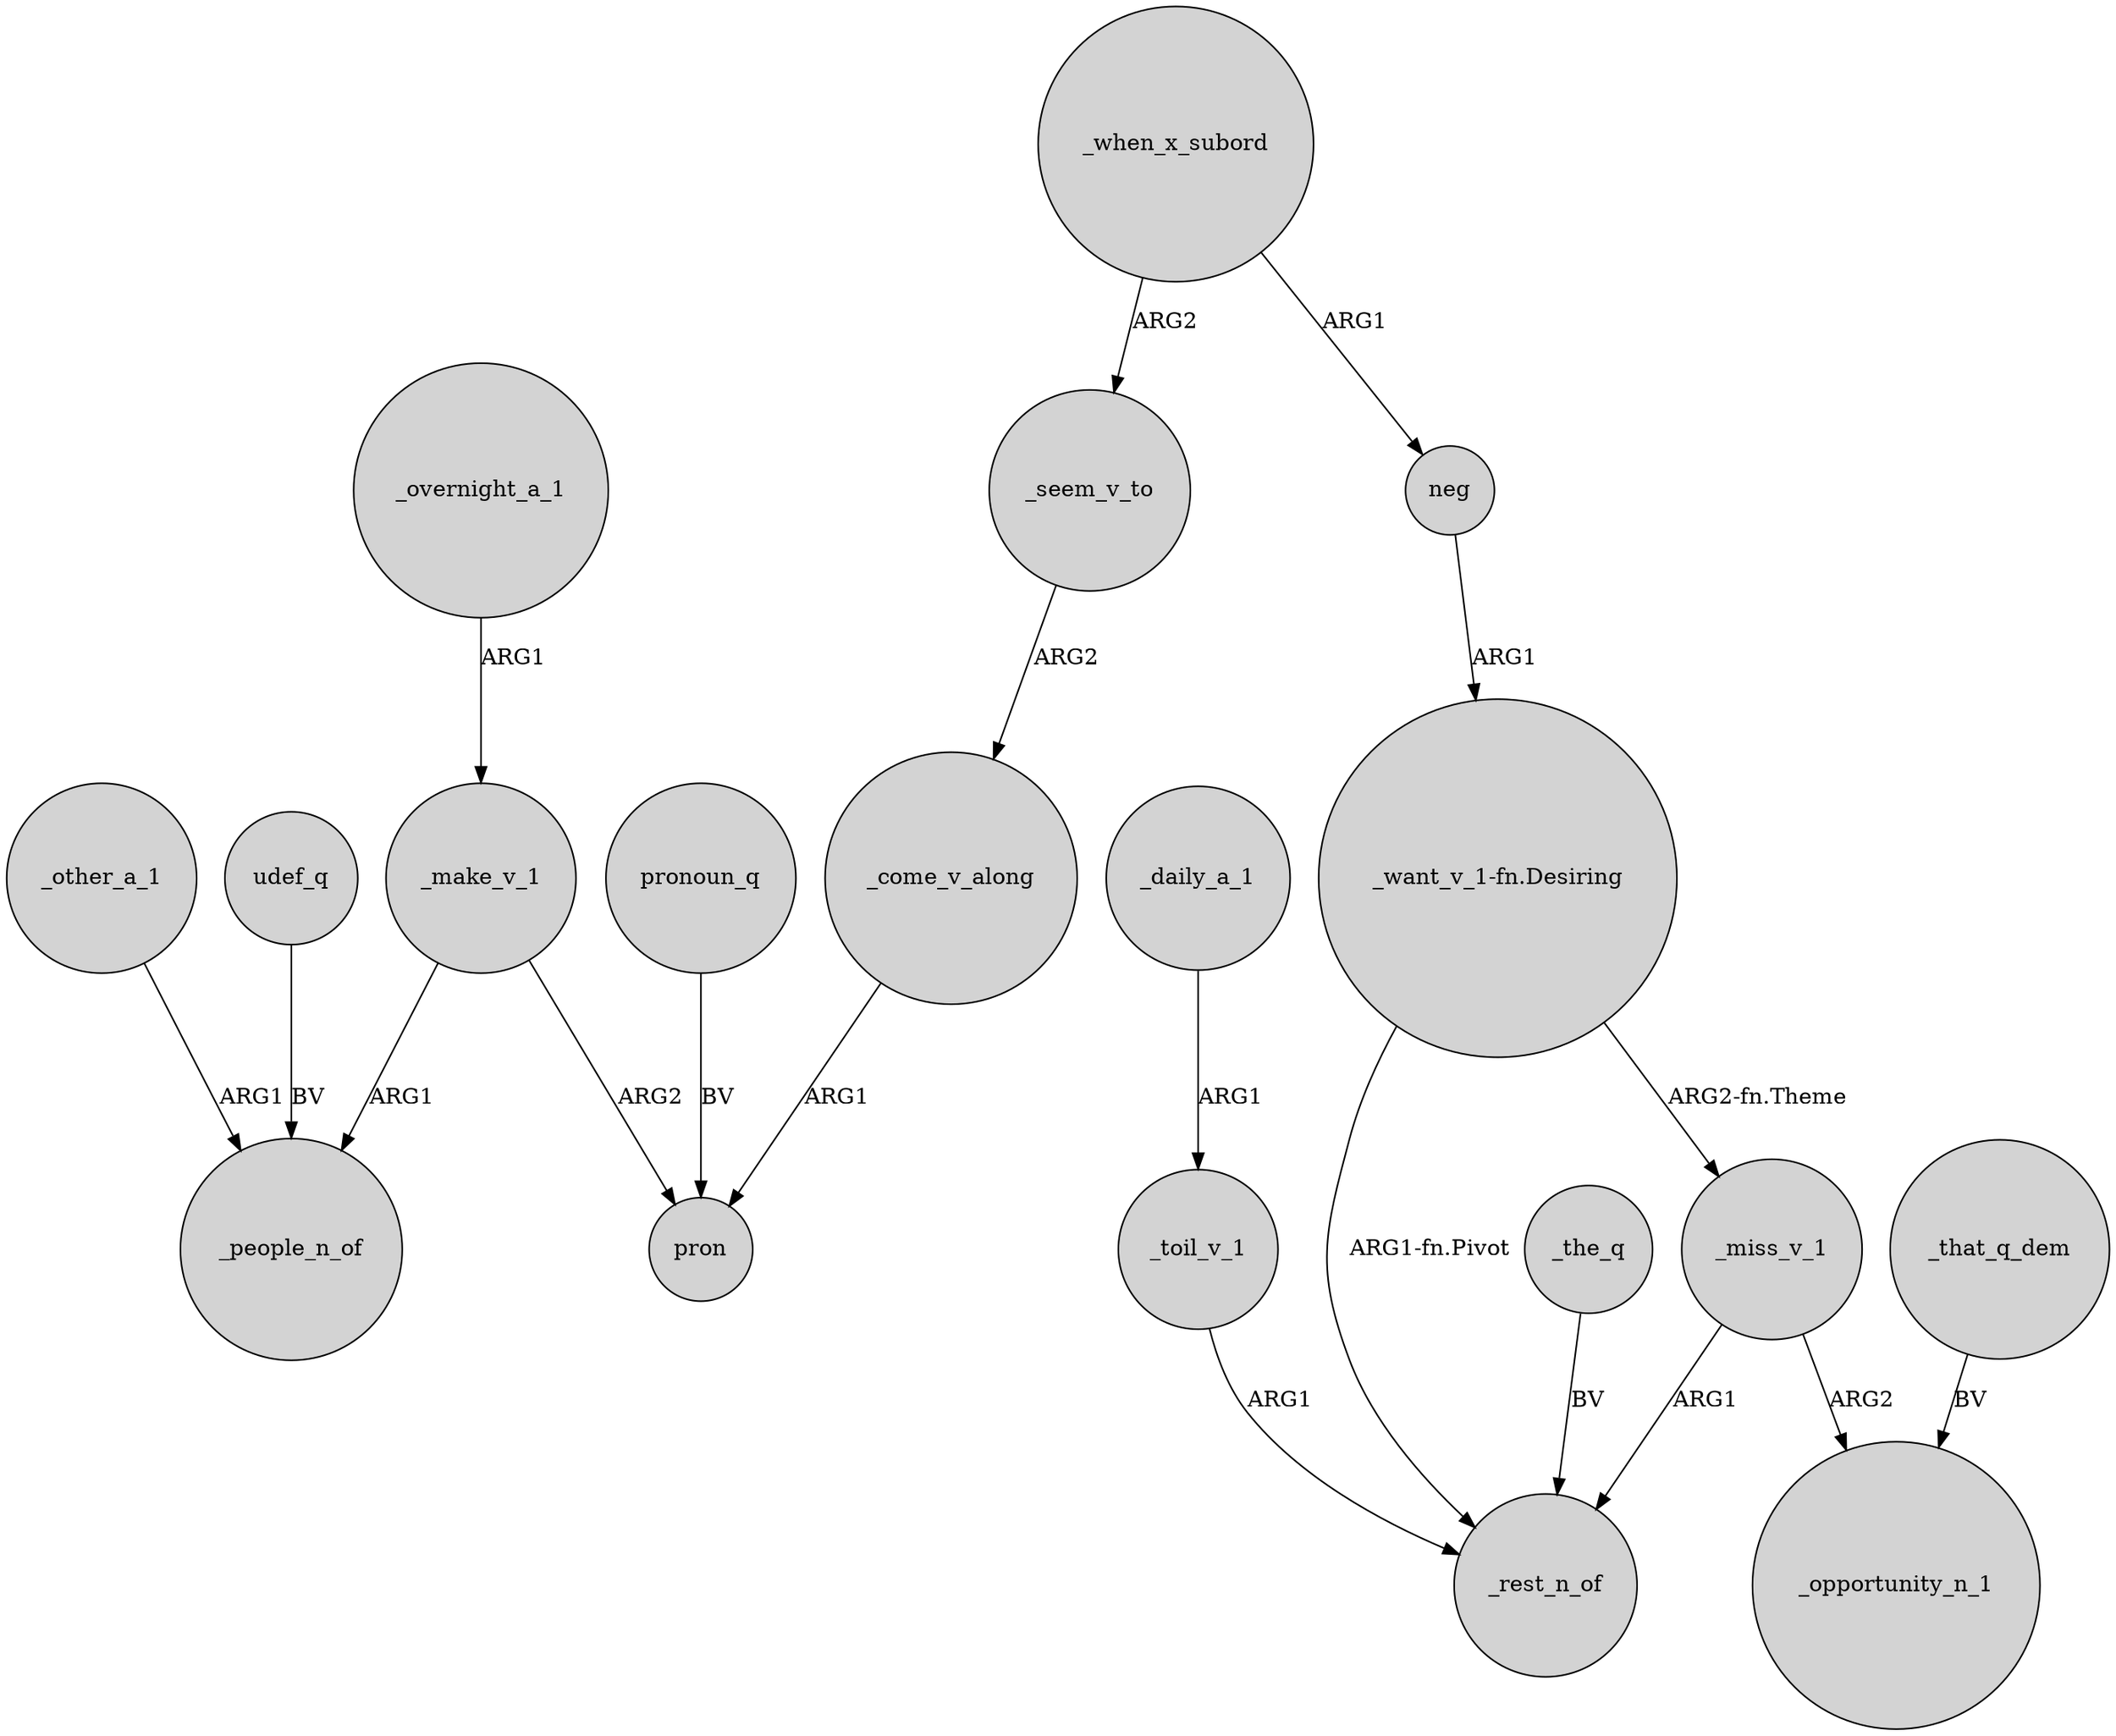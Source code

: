digraph {
	node [shape=circle style=filled]
	_seem_v_to -> _come_v_along [label=ARG2]
	_other_a_1 -> _people_n_of [label=ARG1]
	_toil_v_1 -> _rest_n_of [label=ARG1]
	_that_q_dem -> _opportunity_n_1 [label=BV]
	_the_q -> _rest_n_of [label=BV]
	_overnight_a_1 -> _make_v_1 [label=ARG1]
	_make_v_1 -> pron [label=ARG2]
	pronoun_q -> pron [label=BV]
	udef_q -> _people_n_of [label=BV]
	"_want_v_1-fn.Desiring" -> _rest_n_of [label="ARG1-fn.Pivot"]
	_miss_v_1 -> _opportunity_n_1 [label=ARG2]
	_when_x_subord -> _seem_v_to [label=ARG2]
	_make_v_1 -> _people_n_of [label=ARG1]
	_daily_a_1 -> _toil_v_1 [label=ARG1]
	_miss_v_1 -> _rest_n_of [label=ARG1]
	_when_x_subord -> neg [label=ARG1]
	neg -> "_want_v_1-fn.Desiring" [label=ARG1]
	_come_v_along -> pron [label=ARG1]
	"_want_v_1-fn.Desiring" -> _miss_v_1 [label="ARG2-fn.Theme"]
}
